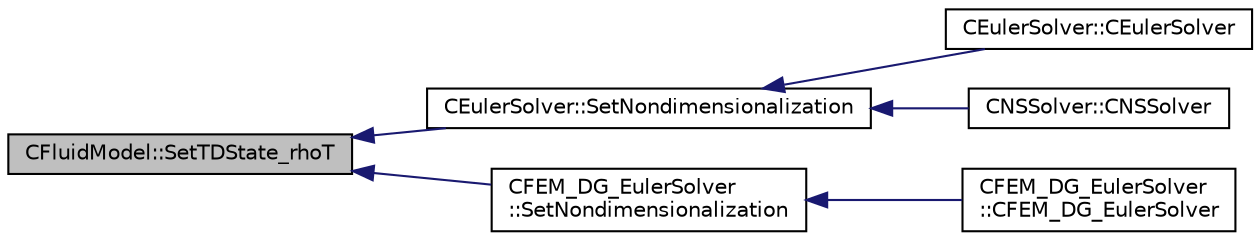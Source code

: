 digraph "CFluidModel::SetTDState_rhoT"
{
  edge [fontname="Helvetica",fontsize="10",labelfontname="Helvetica",labelfontsize="10"];
  node [fontname="Helvetica",fontsize="10",shape=record];
  rankdir="LR";
  Node630 [label="CFluidModel::SetTDState_rhoT",height=0.2,width=0.4,color="black", fillcolor="grey75", style="filled", fontcolor="black"];
  Node630 -> Node631 [dir="back",color="midnightblue",fontsize="10",style="solid",fontname="Helvetica"];
  Node631 [label="CEulerSolver::SetNondimensionalization",height=0.2,width=0.4,color="black", fillcolor="white", style="filled",URL="$class_c_euler_solver.html#a1c633d6e77fefb2e76308e2ba0af0c2c",tooltip="Set the solver nondimensionalization. "];
  Node631 -> Node632 [dir="back",color="midnightblue",fontsize="10",style="solid",fontname="Helvetica"];
  Node632 [label="CEulerSolver::CEulerSolver",height=0.2,width=0.4,color="black", fillcolor="white", style="filled",URL="$class_c_euler_solver.html#ae1e74218b4e943111b100d7ddcbd4db9"];
  Node631 -> Node633 [dir="back",color="midnightblue",fontsize="10",style="solid",fontname="Helvetica"];
  Node633 [label="CNSSolver::CNSSolver",height=0.2,width=0.4,color="black", fillcolor="white", style="filled",URL="$class_c_n_s_solver.html#a2a8ad49c42b4546696e631cf44b7788b"];
  Node630 -> Node634 [dir="back",color="midnightblue",fontsize="10",style="solid",fontname="Helvetica"];
  Node634 [label="CFEM_DG_EulerSolver\l::SetNondimensionalization",height=0.2,width=0.4,color="black", fillcolor="white", style="filled",URL="$class_c_f_e_m___d_g___euler_solver.html#a31316dc2fe564329d9bb372961b10a3a",tooltip="Set the fluid solver nondimensionalization. "];
  Node634 -> Node635 [dir="back",color="midnightblue",fontsize="10",style="solid",fontname="Helvetica"];
  Node635 [label="CFEM_DG_EulerSolver\l::CFEM_DG_EulerSolver",height=0.2,width=0.4,color="black", fillcolor="white", style="filled",URL="$class_c_f_e_m___d_g___euler_solver.html#a70d30ef9e7cd7620d54ec73f4b1ed28c"];
}
